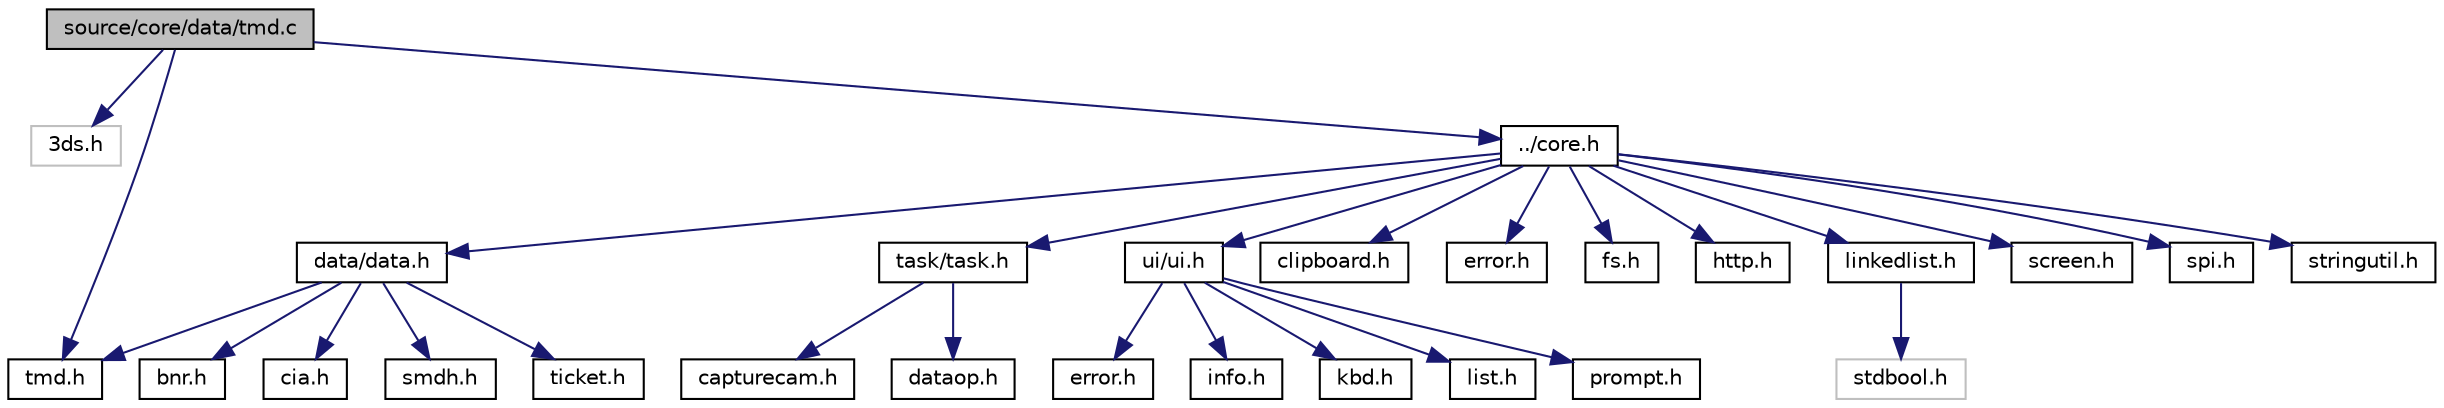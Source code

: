 digraph "source/core/data/tmd.c"
{
  edge [fontname="Helvetica",fontsize="10",labelfontname="Helvetica",labelfontsize="10"];
  node [fontname="Helvetica",fontsize="10",shape=record];
  Node1 [label="source/core/data/tmd.c",height=0.2,width=0.4,color="black", fillcolor="grey75", style="filled" fontcolor="black"];
  Node1 -> Node2 [color="midnightblue",fontsize="10",style="solid",fontname="Helvetica"];
  Node2 [label="3ds.h",height=0.2,width=0.4,color="grey75", fillcolor="white", style="filled"];
  Node1 -> Node3 [color="midnightblue",fontsize="10",style="solid",fontname="Helvetica"];
  Node3 [label="tmd.h",height=0.2,width=0.4,color="black", fillcolor="white", style="filled",URL="$tmd_8h.html"];
  Node1 -> Node4 [color="midnightblue",fontsize="10",style="solid",fontname="Helvetica"];
  Node4 [label="../core.h",height=0.2,width=0.4,color="black", fillcolor="white", style="filled",URL="$core_8h.html"];
  Node4 -> Node5 [color="midnightblue",fontsize="10",style="solid",fontname="Helvetica"];
  Node5 [label="data/data.h",height=0.2,width=0.4,color="black", fillcolor="white", style="filled",URL="$data_8h.html"];
  Node5 -> Node6 [color="midnightblue",fontsize="10",style="solid",fontname="Helvetica"];
  Node6 [label="bnr.h",height=0.2,width=0.4,color="black", fillcolor="white", style="filled",URL="$bnr_8h.html"];
  Node5 -> Node7 [color="midnightblue",fontsize="10",style="solid",fontname="Helvetica"];
  Node7 [label="cia.h",height=0.2,width=0.4,color="black", fillcolor="white", style="filled",URL="$cia_8h.html"];
  Node5 -> Node8 [color="midnightblue",fontsize="10",style="solid",fontname="Helvetica"];
  Node8 [label="smdh.h",height=0.2,width=0.4,color="black", fillcolor="white", style="filled",URL="$smdh_8h.html"];
  Node5 -> Node9 [color="midnightblue",fontsize="10",style="solid",fontname="Helvetica"];
  Node9 [label="ticket.h",height=0.2,width=0.4,color="black", fillcolor="white", style="filled",URL="$ticket_8h.html"];
  Node5 -> Node3 [color="midnightblue",fontsize="10",style="solid",fontname="Helvetica"];
  Node4 -> Node10 [color="midnightblue",fontsize="10",style="solid",fontname="Helvetica"];
  Node10 [label="task/task.h",height=0.2,width=0.4,color="black", fillcolor="white", style="filled",URL="$task_8h.html"];
  Node10 -> Node11 [color="midnightblue",fontsize="10",style="solid",fontname="Helvetica"];
  Node11 [label="capturecam.h",height=0.2,width=0.4,color="black", fillcolor="white", style="filled",URL="$capturecam_8h.html"];
  Node10 -> Node12 [color="midnightblue",fontsize="10",style="solid",fontname="Helvetica"];
  Node12 [label="dataop.h",height=0.2,width=0.4,color="black", fillcolor="white", style="filled",URL="$dataop_8h.html"];
  Node4 -> Node13 [color="midnightblue",fontsize="10",style="solid",fontname="Helvetica"];
  Node13 [label="ui/ui.h",height=0.2,width=0.4,color="black", fillcolor="white", style="filled",URL="$ui_8h.html"];
  Node13 -> Node14 [color="midnightblue",fontsize="10",style="solid",fontname="Helvetica"];
  Node14 [label="error.h",height=0.2,width=0.4,color="black", fillcolor="white", style="filled",URL="$ui_2error_8h.html"];
  Node13 -> Node15 [color="midnightblue",fontsize="10",style="solid",fontname="Helvetica"];
  Node15 [label="info.h",height=0.2,width=0.4,color="black", fillcolor="white", style="filled",URL="$info_8h.html"];
  Node13 -> Node16 [color="midnightblue",fontsize="10",style="solid",fontname="Helvetica"];
  Node16 [label="kbd.h",height=0.2,width=0.4,color="black", fillcolor="white", style="filled",URL="$kbd_8h.html"];
  Node13 -> Node17 [color="midnightblue",fontsize="10",style="solid",fontname="Helvetica"];
  Node17 [label="list.h",height=0.2,width=0.4,color="black", fillcolor="white", style="filled",URL="$list_8h.html"];
  Node13 -> Node18 [color="midnightblue",fontsize="10",style="solid",fontname="Helvetica"];
  Node18 [label="prompt.h",height=0.2,width=0.4,color="black", fillcolor="white", style="filled",URL="$prompt_8h.html"];
  Node4 -> Node19 [color="midnightblue",fontsize="10",style="solid",fontname="Helvetica"];
  Node19 [label="clipboard.h",height=0.2,width=0.4,color="black", fillcolor="white", style="filled",URL="$clipboard_8h.html"];
  Node4 -> Node20 [color="midnightblue",fontsize="10",style="solid",fontname="Helvetica"];
  Node20 [label="error.h",height=0.2,width=0.4,color="black", fillcolor="white", style="filled",URL="$error_8h.html"];
  Node4 -> Node21 [color="midnightblue",fontsize="10",style="solid",fontname="Helvetica"];
  Node21 [label="fs.h",height=0.2,width=0.4,color="black", fillcolor="white", style="filled",URL="$fs_8h.html"];
  Node4 -> Node22 [color="midnightblue",fontsize="10",style="solid",fontname="Helvetica"];
  Node22 [label="http.h",height=0.2,width=0.4,color="black", fillcolor="white", style="filled",URL="$http_8h.html"];
  Node4 -> Node23 [color="midnightblue",fontsize="10",style="solid",fontname="Helvetica"];
  Node23 [label="linkedlist.h",height=0.2,width=0.4,color="black", fillcolor="white", style="filled",URL="$linkedlist_8h.html"];
  Node23 -> Node24 [color="midnightblue",fontsize="10",style="solid",fontname="Helvetica"];
  Node24 [label="stdbool.h",height=0.2,width=0.4,color="grey75", fillcolor="white", style="filled"];
  Node4 -> Node25 [color="midnightblue",fontsize="10",style="solid",fontname="Helvetica"];
  Node25 [label="screen.h",height=0.2,width=0.4,color="black", fillcolor="white", style="filled",URL="$screen_8h.html"];
  Node4 -> Node26 [color="midnightblue",fontsize="10",style="solid",fontname="Helvetica"];
  Node26 [label="spi.h",height=0.2,width=0.4,color="black", fillcolor="white", style="filled",URL="$spi_8h.html"];
  Node4 -> Node27 [color="midnightblue",fontsize="10",style="solid",fontname="Helvetica"];
  Node27 [label="stringutil.h",height=0.2,width=0.4,color="black", fillcolor="white", style="filled",URL="$stringutil_8h.html"];
}
